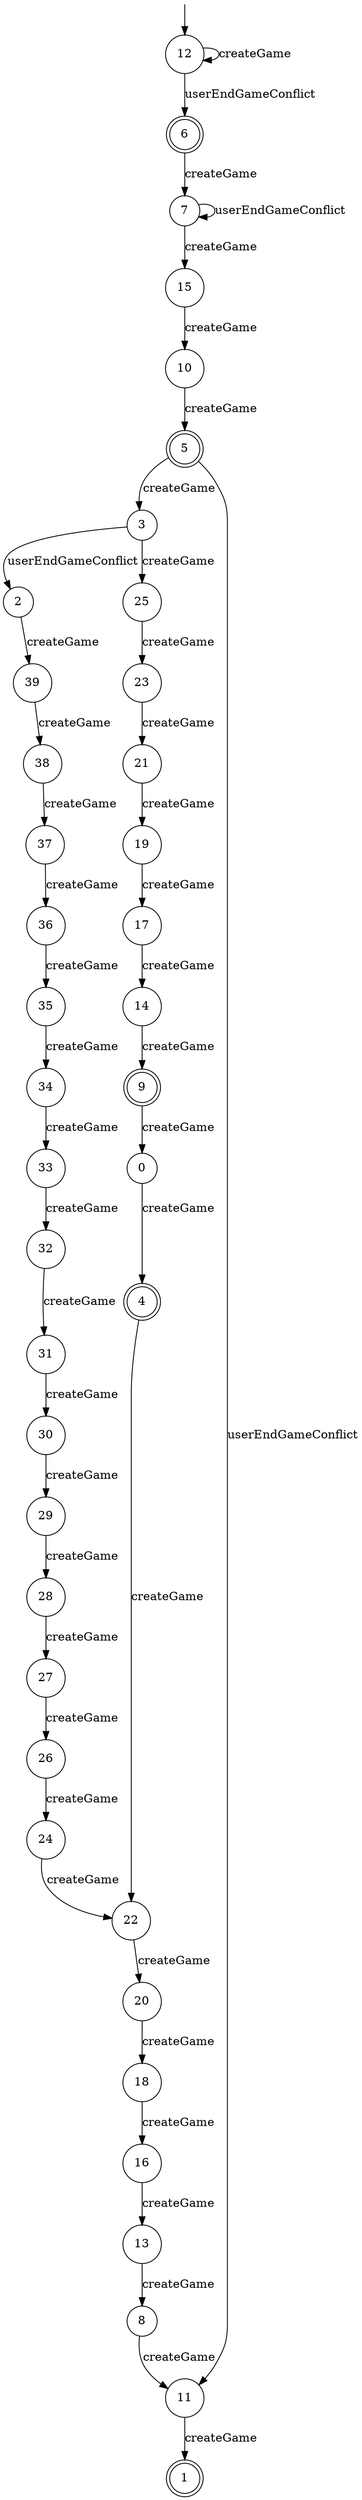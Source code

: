 digraph g {

	s0 [shape="circle" label="0"];
	s1 [shape="doublecircle" label="1"];
	s2 [shape="circle" label="2"];
	s3 [shape="circle" label="3"];
	s4 [shape="doublecircle" label="4"];
	s5 [shape="doublecircle" label="5"];
	s6 [shape="doublecircle" label="6"];
	s7 [shape="circle" label="7"];
	s8 [shape="circle" label="8"];
	s9 [shape="doublecircle" label="9"];
	s10 [shape="circle" label="10"];
	s11 [shape="circle" label="11"];
	s12 [shape="circle" label="12"];
	s13 [shape="circle" label="13"];
	s14 [shape="circle" label="14"];
	s15 [shape="circle" label="15"];
	s16 [shape="circle" label="16"];
	s17 [shape="circle" label="17"];
	s18 [shape="circle" label="18"];
	s19 [shape="circle" label="19"];
	s20 [shape="circle" label="20"];
	s21 [shape="circle" label="21"];
	s22 [shape="circle" label="22"];
	s23 [shape="circle" label="23"];
	s24 [shape="circle" label="24"];
	s25 [shape="circle" label="25"];
	s26 [shape="circle" label="26"];
	s27 [shape="circle" label="27"];
	s28 [shape="circle" label="28"];
	s29 [shape="circle" label="29"];
	s30 [shape="circle" label="30"];
	s31 [shape="circle" label="31"];
	s32 [shape="circle" label="32"];
	s33 [shape="circle" label="33"];
	s34 [shape="circle" label="34"];
	s35 [shape="circle" label="35"];
	s36 [shape="circle" label="36"];
	s37 [shape="circle" label="37"];
	s38 [shape="circle" label="38"];
	s39 [shape="circle" label="39"];
	s0 -> s4 [label="createGame"];
	s2 -> s39 [label="createGame"];
	s3 -> s25 [label="createGame"];
	s3 -> s2 [label="userEndGameConflict"];
	s4 -> s22 [label="createGame"];
	s5 -> s3 [label="createGame"];
	s5 -> s11 [label="userEndGameConflict"];
	s6 -> s7 [label="createGame"];
	s7 -> s15 [label="createGame"];
	s7 -> s7 [label="userEndGameConflict"];
	s8 -> s11 [label="createGame"];
	s9 -> s0 [label="createGame"];
	s10 -> s5 [label="createGame"];
	s11 -> s1 [label="createGame"];
	s12 -> s12 [label="createGame"];
	s12 -> s6 [label="userEndGameConflict"];
	s13 -> s8 [label="createGame"];
	s14 -> s9 [label="createGame"];
	s15 -> s10 [label="createGame"];
	s16 -> s13 [label="createGame"];
	s17 -> s14 [label="createGame"];
	s18 -> s16 [label="createGame"];
	s19 -> s17 [label="createGame"];
	s20 -> s18 [label="createGame"];
	s21 -> s19 [label="createGame"];
	s22 -> s20 [label="createGame"];
	s23 -> s21 [label="createGame"];
	s24 -> s22 [label="createGame"];
	s25 -> s23 [label="createGame"];
	s26 -> s24 [label="createGame"];
	s27 -> s26 [label="createGame"];
	s28 -> s27 [label="createGame"];
	s29 -> s28 [label="createGame"];
	s30 -> s29 [label="createGame"];
	s31 -> s30 [label="createGame"];
	s32 -> s31 [label="createGame"];
	s33 -> s32 [label="createGame"];
	s34 -> s33 [label="createGame"];
	s35 -> s34 [label="createGame"];
	s36 -> s35 [label="createGame"];
	s37 -> s36 [label="createGame"];
	s38 -> s37 [label="createGame"];
	s39 -> s38 [label="createGame"];

__start0 [label="" shape="none" width="0" height="0"];
__start0 -> s12;

}
